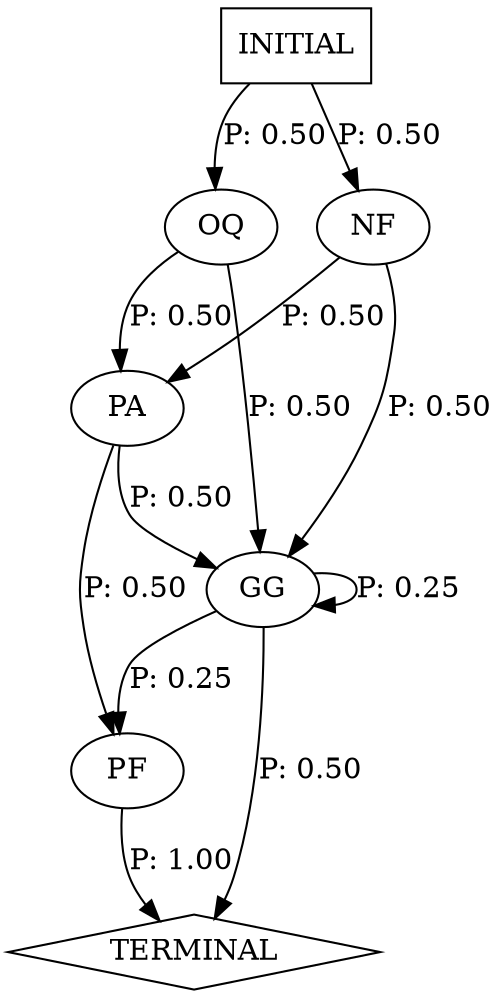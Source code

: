 digraph G {
  0 [label="GG"];
  1 [label="NF"];
  2 [label="OQ"];
  3 [label="PA"];
  4 [label="PF"];
  5 [label="TERMINAL",shape=diamond];
  6 [label="INITIAL",shape=box];
0->0 [label="P: 0.25"];
0->4 [label="P: 0.25"];
0->5 [label="P: 0.50"];
1->0 [label="P: 0.50"];
1->3 [label="P: 0.50"];
2->0 [label="P: 0.50"];
2->3 [label="P: 0.50"];
3->0 [label="P: 0.50"];
3->4 [label="P: 0.50"];
4->5 [label="P: 1.00"];
6->1 [label="P: 0.50"];
6->2 [label="P: 0.50"];
}

